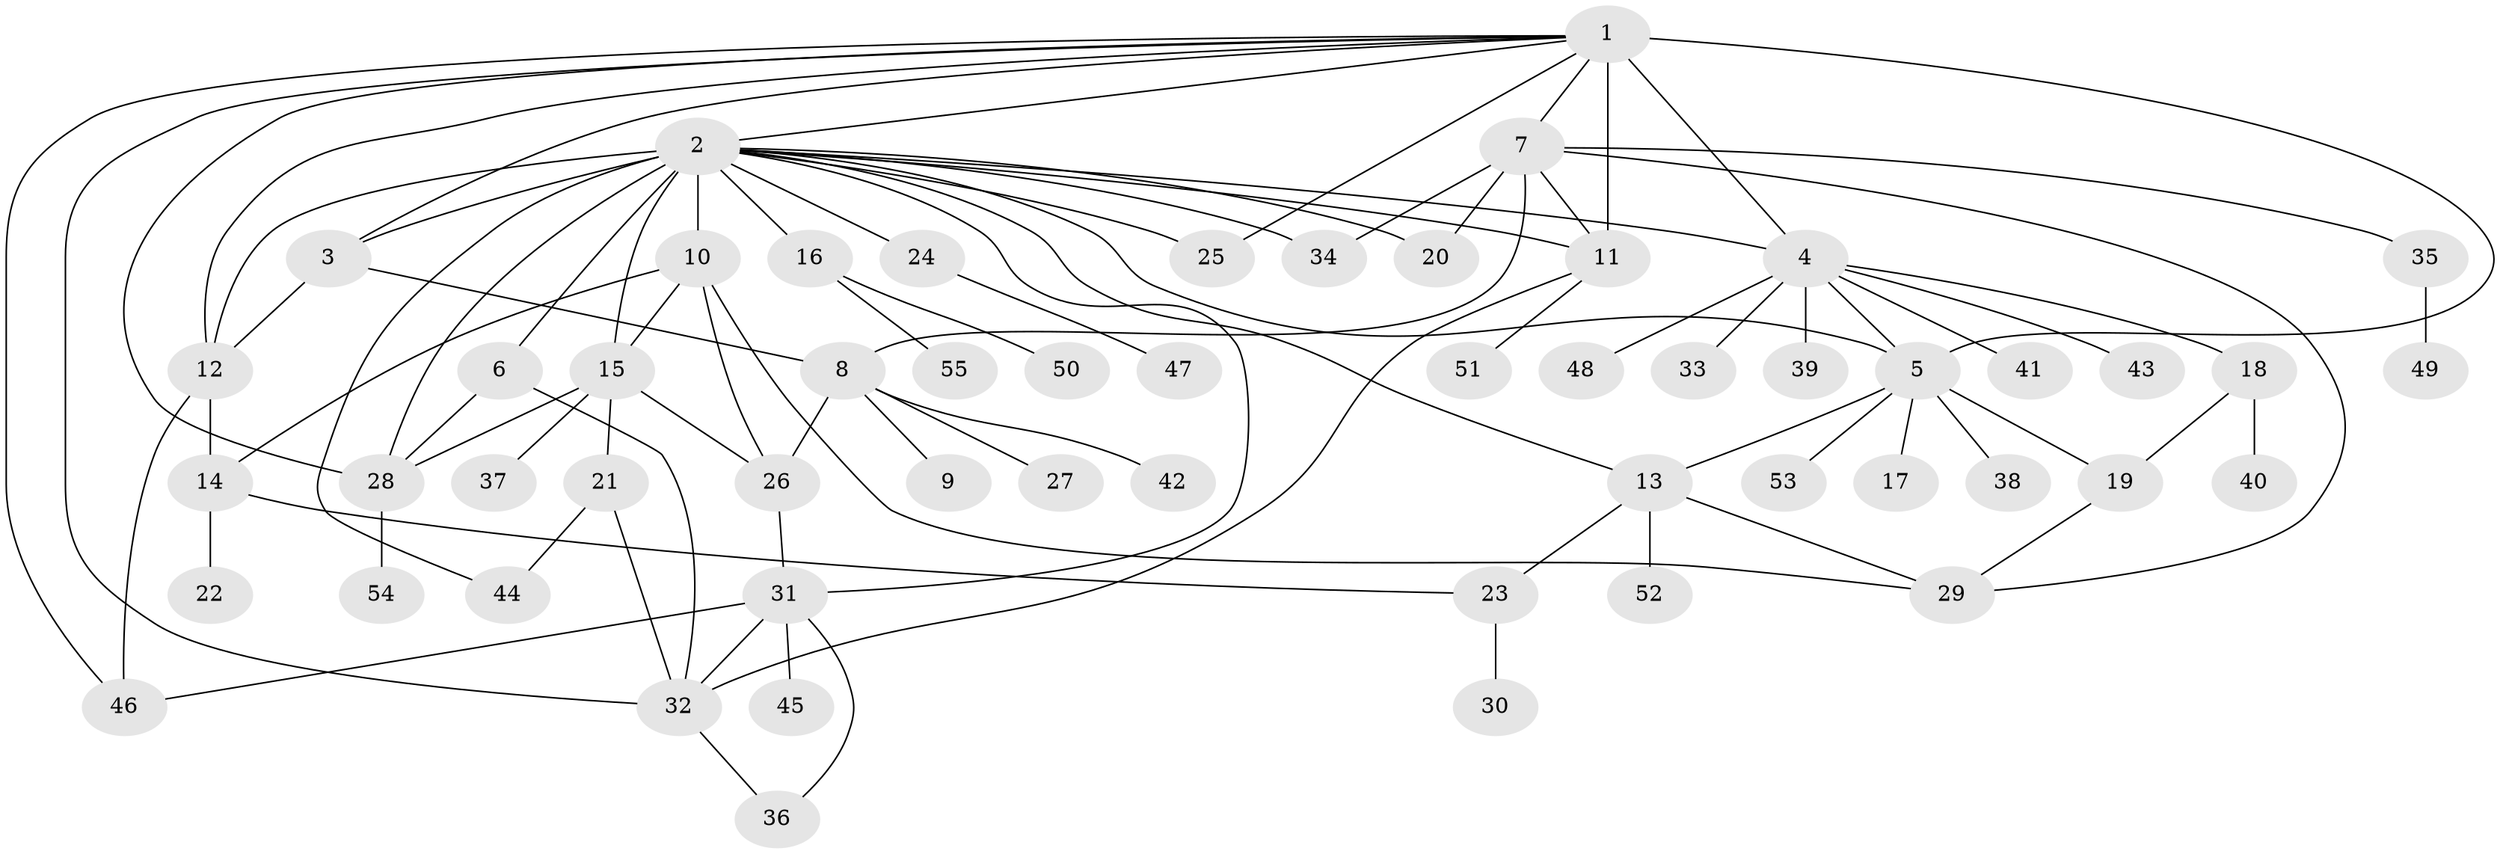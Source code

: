 // original degree distribution, {27: 0.00909090909090909, 29: 0.00909090909090909, 5: 0.03636363636363636, 11: 0.00909090909090909, 10: 0.00909090909090909, 3: 0.09090909090909091, 9: 0.00909090909090909, 7: 0.02727272727272727, 1: 0.5363636363636364, 6: 0.00909090909090909, 4: 0.07272727272727272, 2: 0.17272727272727273, 8: 0.00909090909090909}
// Generated by graph-tools (version 1.1) at 2025/35/03/09/25 02:35:39]
// undirected, 55 vertices, 88 edges
graph export_dot {
graph [start="1"]
  node [color=gray90,style=filled];
  1;
  2;
  3;
  4;
  5;
  6;
  7;
  8;
  9;
  10;
  11;
  12;
  13;
  14;
  15;
  16;
  17;
  18;
  19;
  20;
  21;
  22;
  23;
  24;
  25;
  26;
  27;
  28;
  29;
  30;
  31;
  32;
  33;
  34;
  35;
  36;
  37;
  38;
  39;
  40;
  41;
  42;
  43;
  44;
  45;
  46;
  47;
  48;
  49;
  50;
  51;
  52;
  53;
  54;
  55;
  1 -- 2 [weight=1.0];
  1 -- 3 [weight=2.0];
  1 -- 4 [weight=1.0];
  1 -- 5 [weight=1.0];
  1 -- 7 [weight=1.0];
  1 -- 11 [weight=14.0];
  1 -- 12 [weight=1.0];
  1 -- 25 [weight=1.0];
  1 -- 28 [weight=1.0];
  1 -- 32 [weight=1.0];
  1 -- 46 [weight=1.0];
  2 -- 3 [weight=1.0];
  2 -- 4 [weight=1.0];
  2 -- 5 [weight=1.0];
  2 -- 6 [weight=1.0];
  2 -- 10 [weight=10.0];
  2 -- 11 [weight=1.0];
  2 -- 12 [weight=1.0];
  2 -- 13 [weight=1.0];
  2 -- 15 [weight=1.0];
  2 -- 16 [weight=1.0];
  2 -- 20 [weight=1.0];
  2 -- 24 [weight=1.0];
  2 -- 25 [weight=1.0];
  2 -- 28 [weight=1.0];
  2 -- 31 [weight=1.0];
  2 -- 34 [weight=1.0];
  2 -- 44 [weight=1.0];
  3 -- 8 [weight=1.0];
  3 -- 12 [weight=1.0];
  4 -- 5 [weight=1.0];
  4 -- 18 [weight=1.0];
  4 -- 33 [weight=1.0];
  4 -- 39 [weight=1.0];
  4 -- 41 [weight=1.0];
  4 -- 43 [weight=1.0];
  4 -- 48 [weight=1.0];
  5 -- 13 [weight=1.0];
  5 -- 17 [weight=1.0];
  5 -- 19 [weight=1.0];
  5 -- 38 [weight=1.0];
  5 -- 53 [weight=1.0];
  6 -- 28 [weight=1.0];
  6 -- 32 [weight=2.0];
  7 -- 8 [weight=1.0];
  7 -- 11 [weight=1.0];
  7 -- 20 [weight=1.0];
  7 -- 29 [weight=1.0];
  7 -- 34 [weight=2.0];
  7 -- 35 [weight=1.0];
  8 -- 9 [weight=1.0];
  8 -- 26 [weight=1.0];
  8 -- 27 [weight=1.0];
  8 -- 42 [weight=1.0];
  10 -- 14 [weight=2.0];
  10 -- 15 [weight=1.0];
  10 -- 26 [weight=1.0];
  10 -- 29 [weight=1.0];
  11 -- 32 [weight=1.0];
  11 -- 51 [weight=1.0];
  12 -- 14 [weight=1.0];
  12 -- 46 [weight=1.0];
  13 -- 23 [weight=1.0];
  13 -- 29 [weight=1.0];
  13 -- 52 [weight=1.0];
  14 -- 22 [weight=1.0];
  14 -- 23 [weight=1.0];
  15 -- 21 [weight=1.0];
  15 -- 26 [weight=1.0];
  15 -- 28 [weight=2.0];
  15 -- 37 [weight=1.0];
  16 -- 50 [weight=1.0];
  16 -- 55 [weight=1.0];
  18 -- 19 [weight=1.0];
  18 -- 40 [weight=1.0];
  19 -- 29 [weight=1.0];
  21 -- 32 [weight=1.0];
  21 -- 44 [weight=1.0];
  23 -- 30 [weight=1.0];
  24 -- 47 [weight=1.0];
  26 -- 31 [weight=1.0];
  28 -- 54 [weight=1.0];
  31 -- 32 [weight=1.0];
  31 -- 36 [weight=1.0];
  31 -- 45 [weight=1.0];
  31 -- 46 [weight=1.0];
  32 -- 36 [weight=1.0];
  35 -- 49 [weight=1.0];
}
